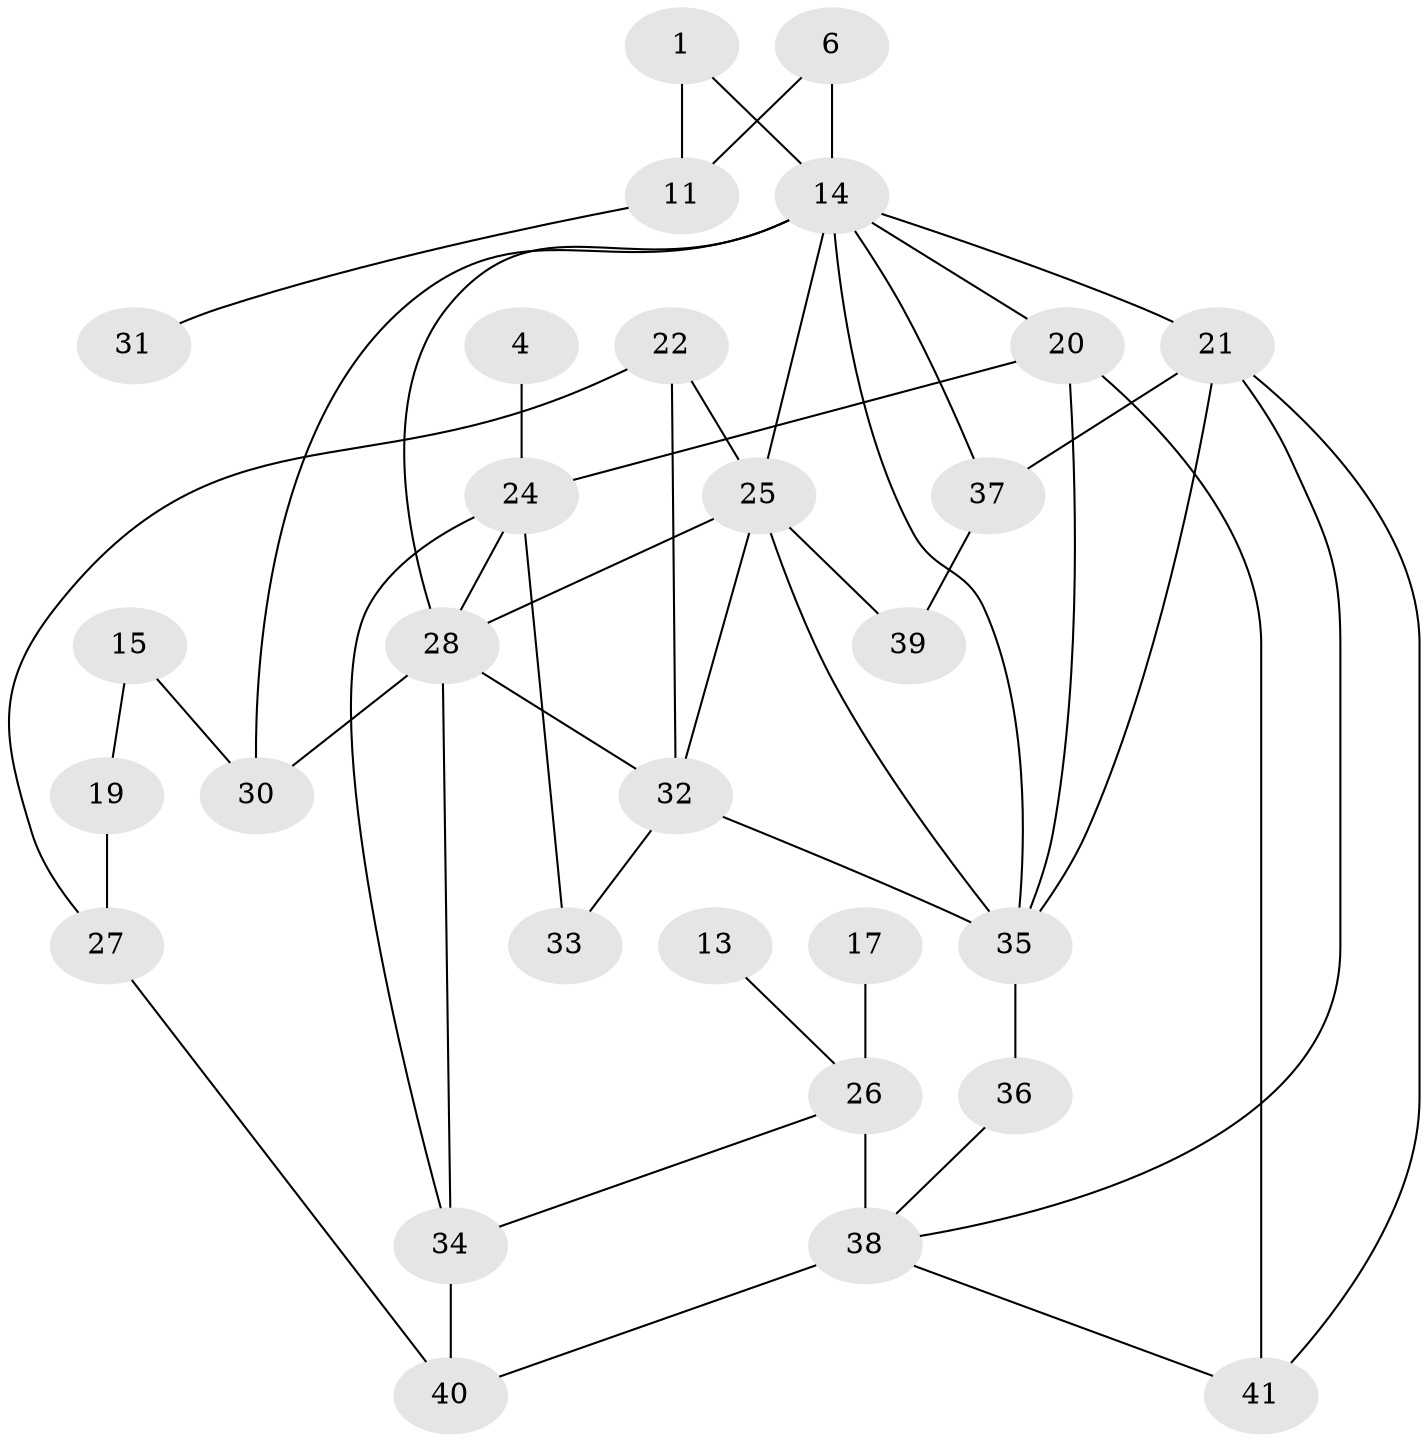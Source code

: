 // original degree distribution, {2: 0.3048780487804878, 1: 0.14634146341463414, 0: 0.14634146341463414, 4: 0.12195121951219512, 3: 0.18292682926829268, 7: 0.024390243902439025, 5: 0.06097560975609756, 6: 0.012195121951219513}
// Generated by graph-tools (version 1.1) at 2025/35/03/04/25 23:35:45]
// undirected, 29 vertices, 49 edges
graph export_dot {
  node [color=gray90,style=filled];
  1;
  4;
  6;
  11;
  13;
  14;
  15;
  17;
  19;
  20;
  21;
  22;
  24;
  25;
  26;
  27;
  28;
  30;
  31;
  32;
  33;
  34;
  35;
  36;
  37;
  38;
  39;
  40;
  41;
  1 -- 11 [weight=1.0];
  1 -- 14 [weight=1.0];
  4 -- 24 [weight=1.0];
  6 -- 11 [weight=1.0];
  6 -- 14 [weight=1.0];
  11 -- 31 [weight=1.0];
  13 -- 26 [weight=1.0];
  14 -- 20 [weight=1.0];
  14 -- 21 [weight=1.0];
  14 -- 25 [weight=1.0];
  14 -- 28 [weight=1.0];
  14 -- 30 [weight=1.0];
  14 -- 35 [weight=1.0];
  14 -- 37 [weight=1.0];
  15 -- 19 [weight=1.0];
  15 -- 30 [weight=1.0];
  17 -- 26 [weight=1.0];
  19 -- 27 [weight=1.0];
  20 -- 24 [weight=1.0];
  20 -- 35 [weight=1.0];
  20 -- 41 [weight=1.0];
  21 -- 35 [weight=1.0];
  21 -- 37 [weight=1.0];
  21 -- 38 [weight=1.0];
  21 -- 41 [weight=1.0];
  22 -- 25 [weight=1.0];
  22 -- 27 [weight=1.0];
  22 -- 32 [weight=1.0];
  24 -- 28 [weight=1.0];
  24 -- 33 [weight=1.0];
  24 -- 34 [weight=1.0];
  25 -- 28 [weight=1.0];
  25 -- 32 [weight=1.0];
  25 -- 35 [weight=2.0];
  25 -- 39 [weight=1.0];
  26 -- 34 [weight=1.0];
  26 -- 38 [weight=3.0];
  27 -- 40 [weight=1.0];
  28 -- 30 [weight=1.0];
  28 -- 32 [weight=1.0];
  28 -- 34 [weight=1.0];
  32 -- 33 [weight=1.0];
  32 -- 35 [weight=2.0];
  34 -- 40 [weight=1.0];
  35 -- 36 [weight=1.0];
  36 -- 38 [weight=1.0];
  37 -- 39 [weight=1.0];
  38 -- 40 [weight=1.0];
  38 -- 41 [weight=1.0];
}
